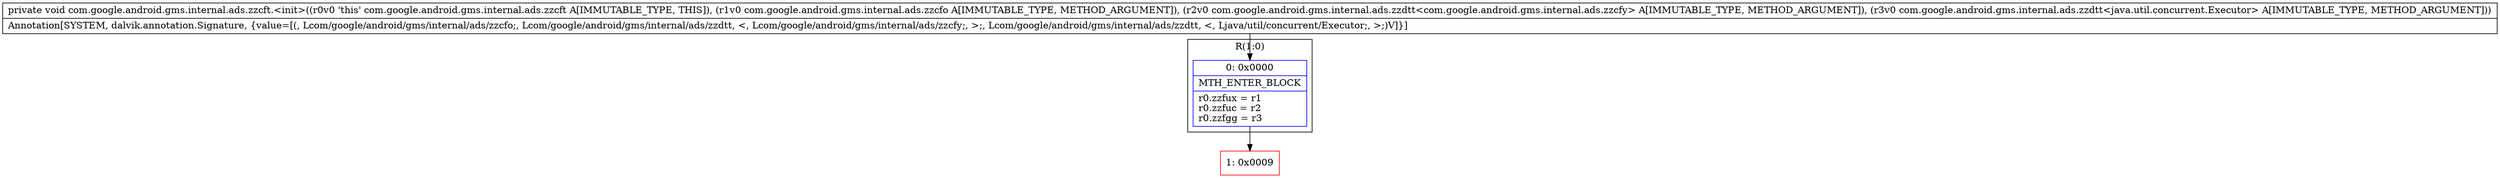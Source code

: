 digraph "CFG forcom.google.android.gms.internal.ads.zzcft.\<init\>(Lcom\/google\/android\/gms\/internal\/ads\/zzcfo;Lcom\/google\/android\/gms\/internal\/ads\/zzdtt;Lcom\/google\/android\/gms\/internal\/ads\/zzdtt;)V" {
subgraph cluster_Region_364330296 {
label = "R(1:0)";
node [shape=record,color=blue];
Node_0 [shape=record,label="{0\:\ 0x0000|MTH_ENTER_BLOCK\l|r0.zzfux = r1\lr0.zzfuc = r2\lr0.zzfgg = r3\l}"];
}
Node_1 [shape=record,color=red,label="{1\:\ 0x0009}"];
MethodNode[shape=record,label="{private void com.google.android.gms.internal.ads.zzcft.\<init\>((r0v0 'this' com.google.android.gms.internal.ads.zzcft A[IMMUTABLE_TYPE, THIS]), (r1v0 com.google.android.gms.internal.ads.zzcfo A[IMMUTABLE_TYPE, METHOD_ARGUMENT]), (r2v0 com.google.android.gms.internal.ads.zzdtt\<com.google.android.gms.internal.ads.zzcfy\> A[IMMUTABLE_TYPE, METHOD_ARGUMENT]), (r3v0 com.google.android.gms.internal.ads.zzdtt\<java.util.concurrent.Executor\> A[IMMUTABLE_TYPE, METHOD_ARGUMENT]))  | Annotation[SYSTEM, dalvik.annotation.Signature, \{value=[(, Lcom\/google\/android\/gms\/internal\/ads\/zzcfo;, Lcom\/google\/android\/gms\/internal\/ads\/zzdtt, \<, Lcom\/google\/android\/gms\/internal\/ads\/zzcfy;, \>;, Lcom\/google\/android\/gms\/internal\/ads\/zzdtt, \<, Ljava\/util\/concurrent\/Executor;, \>;)V]\}]\l}"];
MethodNode -> Node_0;
Node_0 -> Node_1;
}

